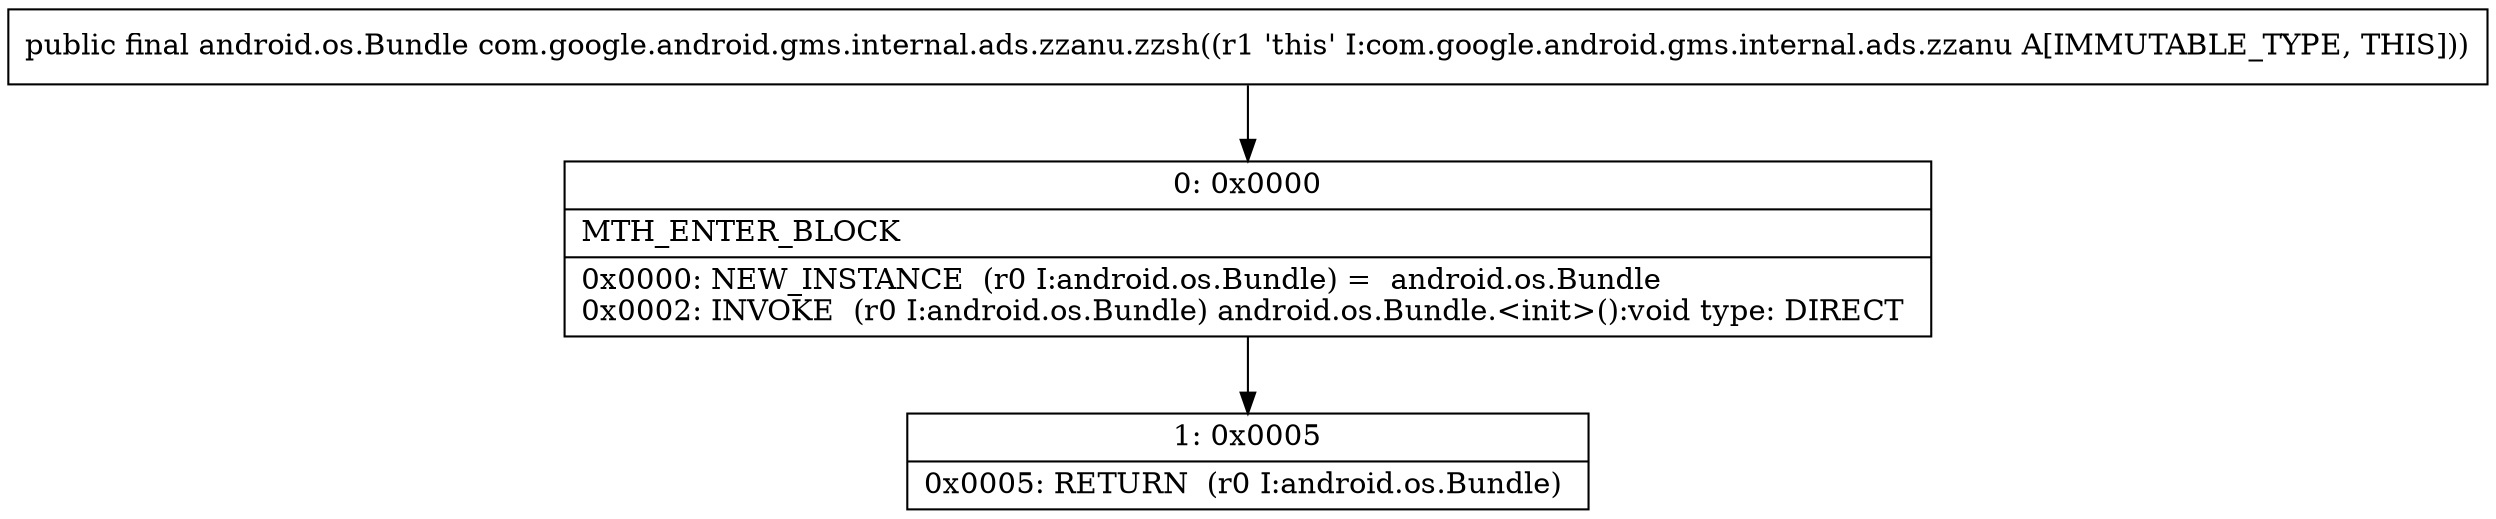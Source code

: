 digraph "CFG forcom.google.android.gms.internal.ads.zzanu.zzsh()Landroid\/os\/Bundle;" {
Node_0 [shape=record,label="{0\:\ 0x0000|MTH_ENTER_BLOCK\l|0x0000: NEW_INSTANCE  (r0 I:android.os.Bundle) =  android.os.Bundle \l0x0002: INVOKE  (r0 I:android.os.Bundle) android.os.Bundle.\<init\>():void type: DIRECT \l}"];
Node_1 [shape=record,label="{1\:\ 0x0005|0x0005: RETURN  (r0 I:android.os.Bundle) \l}"];
MethodNode[shape=record,label="{public final android.os.Bundle com.google.android.gms.internal.ads.zzanu.zzsh((r1 'this' I:com.google.android.gms.internal.ads.zzanu A[IMMUTABLE_TYPE, THIS])) }"];
MethodNode -> Node_0;
Node_0 -> Node_1;
}

